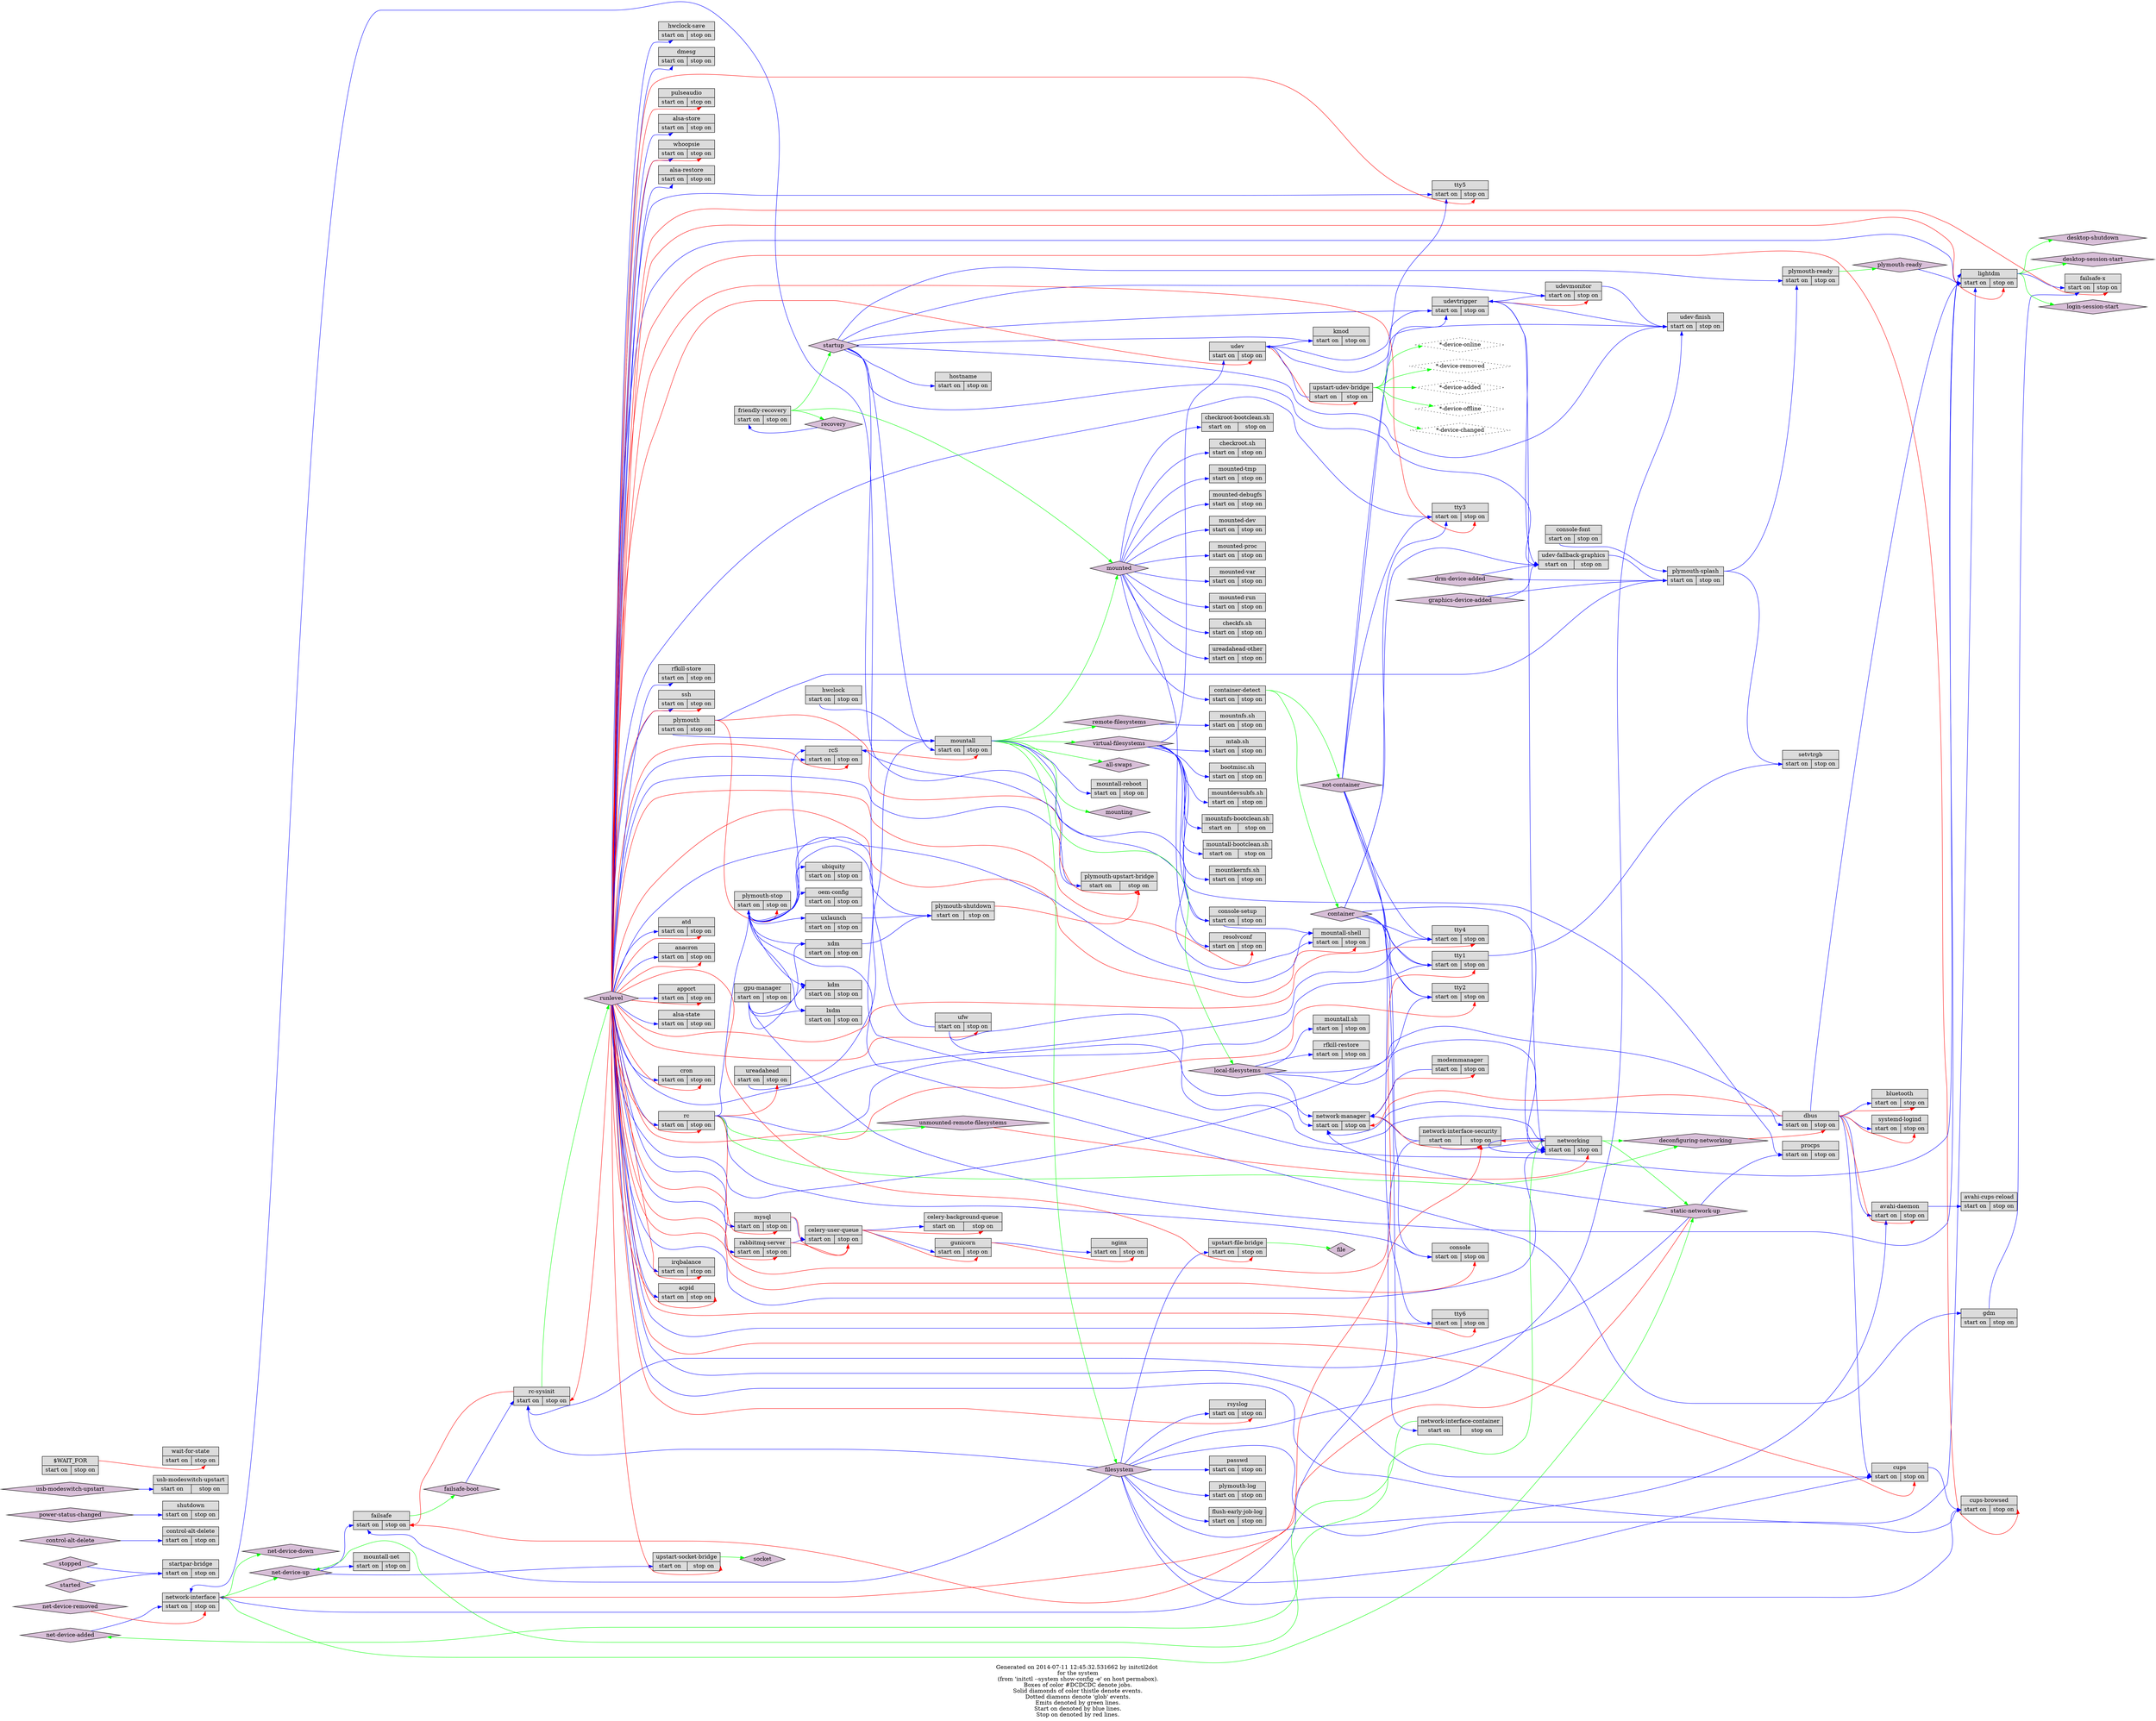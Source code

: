 digraph upstart {
  node [shape="diamond", fontcolor="black", fillcolor="thistle", style="filled"];
  rankdir=LR;
  overlap=false;
  bgcolor="white";
  fontcolor="black";
  event_net_device_added [label="net-device-added", shape=diamond, fontcolor="black", fillcolor="thistle", style="filled"];
  event_star_device_online [label="*-device-online", shape=diamond, fontcolor="black", fillcolor="thistle", style="dotted"];
  event_container [label="container", shape=diamond, fontcolor="black", fillcolor="thistle", style="filled"];
  event_net_device_up [label="net-device-up", shape=diamond, fontcolor="black", fillcolor="thistle", style="filled"];
  event_filesystem [label="filesystem", shape=diamond, fontcolor="black", fillcolor="thistle", style="filled"];
  event_recovery [label="recovery", shape=diamond, fontcolor="black", fillcolor="thistle", style="filled"];
  event_star_device_removed [label="*-device-removed", shape=diamond, fontcolor="black", fillcolor="thistle", style="dotted"];
  event_desktop_shutdown [label="desktop-shutdown", shape=diamond, fontcolor="black", fillcolor="thistle", style="filled"];
  event_mounting [label="mounting", shape=diamond, fontcolor="black", fillcolor="thistle", style="filled"];
  event_desktop_session_start [label="desktop-session-start", shape=diamond, fontcolor="black", fillcolor="thistle", style="filled"];
  event_net_device_down [label="net-device-down", shape=diamond, fontcolor="black", fillcolor="thistle", style="filled"];
  event_startup [label="startup", shape=diamond, fontcolor="black", fillcolor="thistle", style="filled"];
  event_all_swaps [label="all-swaps", shape=diamond, fontcolor="black", fillcolor="thistle", style="filled"];
  event_login_session_start [label="login-session-start", shape=diamond, fontcolor="black", fillcolor="thistle", style="filled"];
  event_graphics_device_added [label="graphics-device-added", shape=diamond, fontcolor="black", fillcolor="thistle", style="filled"];
  event_virtual_filesystems [label="virtual-filesystems", shape=diamond, fontcolor="black", fillcolor="thistle", style="filled"];
  event_plymouth_ready [label="plymouth-ready", shape=diamond, fontcolor="black", fillcolor="thistle", style="filled"];
  event_socket [label="socket", shape=diamond, fontcolor="black", fillcolor="thistle", style="filled"];
  event_drm_device_added [label="drm-device-added", shape=diamond, fontcolor="black", fillcolor="thistle", style="filled"];
  event_not_container [label="not-container", shape=diamond, fontcolor="black", fillcolor="thistle", style="filled"];
  event_net_device_removed [label="net-device-removed", shape=diamond, fontcolor="black", fillcolor="thistle", style="filled"];
  event_static_network_up [label="static-network-up", shape=diamond, fontcolor="black", fillcolor="thistle", style="filled"];
  event_star_device_added [label="*-device-added", shape=diamond, fontcolor="black", fillcolor="thistle", style="dotted"];
  event_unmounted_remote_filesystems [label="unmounted-remote-filesystems", shape=diamond, fontcolor="black", fillcolor="thistle", style="filled"];
  event_deconfiguring_networking [label="deconfiguring-networking", shape=diamond, fontcolor="black", fillcolor="thistle", style="filled"];
  event_stopped [label="stopped", shape=diamond, fontcolor="black", fillcolor="thistle", style="filled"];
  event_runlevel [label="runlevel", shape=diamond, fontcolor="black", fillcolor="thistle", style="filled"];
  event_control_alt_delete [label="control-alt-delete", shape=diamond, fontcolor="black", fillcolor="thistle", style="filled"];
  event_file [label="file", shape=diamond, fontcolor="black", fillcolor="thistle", style="filled"];
  event_local_filesystems [label="local-filesystems", shape=diamond, fontcolor="black", fillcolor="thistle", style="filled"];
  event_failsafe_boot [label="failsafe-boot", shape=diamond, fontcolor="black", fillcolor="thistle", style="filled"];
  event_power_status_changed [label="power-status-changed", shape=diamond, fontcolor="black", fillcolor="thistle", style="filled"];
  event_star_device_offline [label="*-device-offline", shape=diamond, fontcolor="black", fillcolor="thistle", style="dotted"];
  event_started [label="started", shape=diamond, fontcolor="black", fillcolor="thistle", style="filled"];
  event_remote_filesystems [label="remote-filesystems", shape=diamond, fontcolor="black", fillcolor="thistle", style="filled"];
  event_mounted [label="mounted", shape=diamond, fontcolor="black", fillcolor="thistle", style="filled"];
  event_star_device_changed [label="*-device-changed", shape=diamond, fontcolor="black", fillcolor="thistle", style="dotted"];
  event_usb_modeswitch_upstart [label="usb-modeswitch-upstart", shape=diamond, fontcolor="black", fillcolor="thistle", style="filled"];
  job_cron [shape="record", label="<job> cron | { <start> start on | <stop> stop on }", fontcolor="black", style="filled",  fillcolor="#DCDCDC"];
  job_mtabdotsh [shape="record", label="<job> mtab.sh | { <start> start on | <stop> stop on }", fontcolor="black", style="filled",  fillcolor="#DCDCDC"];
  job_tty3 [shape="record", label="<job> tty3 | { <start> start on | <stop> stop on }", fontcolor="black", style="filled",  fillcolor="#DCDCDC"];
  job_mounted_debugfs [shape="record", label="<job> mounted-debugfs | { <start> start on | <stop> stop on }", fontcolor="black", style="filled",  fillcolor="#DCDCDC"];
  job_mounted_dev [shape="record", label="<job> mounted-dev | { <start> start on | <stop> stop on }", fontcolor="black", style="filled",  fillcolor="#DCDCDC"];
  job_irqbalance [shape="record", label="<job> irqbalance | { <start> start on | <stop> stop on }", fontcolor="black", style="filled",  fillcolor="#DCDCDC"];
  job_network_interface_security [shape="record", label="<job> network-interface-security | { <start> start on | <stop> stop on }", fontcolor="black", style="filled",  fillcolor="#DCDCDC"];
  job_plymouth_shutdown [shape="record", label="<job> plymouth-shutdown | { <start> start on | <stop> stop on }", fontcolor="black", style="filled",  fillcolor="#DCDCDC"];
  job_xdm [shape="record", label="<job> xdm | { <start> start on | <stop> stop on }", fontcolor="black", style="filled",  fillcolor="#DCDCDC"];
  job_uxlaunch [shape="record", label="<job> uxlaunch | { <start> start on | <stop> stop on }", fontcolor="black", style="filled",  fillcolor="#DCDCDC"];
  job_tty6 [shape="record", label="<job> tty6 | { <start> start on | <stop> stop on }", fontcolor="black", style="filled",  fillcolor="#DCDCDC"];
  job_network_interface_container [shape="record", label="<job> network-interface-container | { <start> start on | <stop> stop on }", fontcolor="black", style="filled",  fillcolor="#DCDCDC"];
  job_mountnfsdotsh [shape="record", label="<job> mountnfs.sh | { <start> start on | <stop> stop on }", fontcolor="black", style="filled",  fillcolor="#DCDCDC"];
  job_acpid [shape="record", label="<job> acpid | { <start> start on | <stop> stop on }", fontcolor="black", style="filled",  fillcolor="#DCDCDC"];
  job_shutdown [shape="record", label="<job> shutdown | { <start> start on | <stop> stop on }", fontcolor="black", style="filled",  fillcolor="#DCDCDC"];
  job_hwclock [shape="record", label="<job> hwclock | { <start> start on | <stop> stop on }", fontcolor="black", style="filled",  fillcolor="#DCDCDC"];
  job_hwclock_save [shape="record", label="<job> hwclock-save | { <start> start on | <stop> stop on }", fontcolor="black", style="filled",  fillcolor="#DCDCDC"];
  job_mountall_reboot [shape="record", label="<job> mountall-reboot | { <start> start on | <stop> stop on }", fontcolor="black", style="filled",  fillcolor="#DCDCDC"];
  job_dmesg [shape="record", label="<job> dmesg | { <start> start on | <stop> stop on }", fontcolor="black", style="filled",  fillcolor="#DCDCDC"];
  job_friendly_recovery [shape="record", label="<job> friendly-recovery | { <start> start on | <stop> stop on }", fontcolor="black", style="filled",  fillcolor="#DCDCDC"];
  job_udevtrigger [shape="record", label="<job> udevtrigger | { <start> start on | <stop> stop on }", fontcolor="black", style="filled",  fillcolor="#DCDCDC"];
  job_avahi_daemon [shape="record", label="<job> avahi-daemon | { <start> start on | <stop> stop on }", fontcolor="black", style="filled",  fillcolor="#DCDCDC"];
  job_procps [shape="record", label="<job> procps | { <start> start on | <stop> stop on }", fontcolor="black", style="filled",  fillcolor="#DCDCDC"];
  job_upstart_file_bridge [shape="record", label="<job> upstart-file-bridge | { <start> start on | <stop> stop on }", fontcolor="black", style="filled",  fillcolor="#DCDCDC"];
  job_mounted_proc [shape="record", label="<job> mounted-proc | { <start> start on | <stop> stop on }", fontcolor="black", style="filled",  fillcolor="#DCDCDC"];
  job_usb_modeswitch_upstart [shape="record", label="<job> usb-modeswitch-upstart | { <start> start on | <stop> stop on }", fontcolor="black", style="filled",  fillcolor="#DCDCDC"];
  job_mounted_var [shape="record", label="<job> mounted-var | { <start> start on | <stop> stop on }", fontcolor="black", style="filled",  fillcolor="#DCDCDC"];
  job_resolvconf [shape="record", label="<job> resolvconf | { <start> start on | <stop> stop on }", fontcolor="black", style="filled",  fillcolor="#DCDCDC"];
  job_systemd_logind [shape="record", label="<job> systemd-logind | { <start> start on | <stop> stop on }", fontcolor="black", style="filled",  fillcolor="#DCDCDC"];
  job_pulseaudio [shape="record", label="<job> pulseaudio | { <start> start on | <stop> stop on }", fontcolor="black", style="filled",  fillcolor="#DCDCDC"];
  job_celery_background_queue [shape="record", label="<job> celery-background-queue | { <start> start on | <stop> stop on }", fontcolor="black", style="filled",  fillcolor="#DCDCDC"];
  job_ufw [shape="record", label="<job> ufw | { <start> start on | <stop> stop on }", fontcolor="black", style="filled",  fillcolor="#DCDCDC"];
  job_ureadahead [shape="record", label="<job> ureadahead | { <start> start on | <stop> stop on }", fontcolor="black", style="filled",  fillcolor="#DCDCDC"];
  job_flush_early_job_log [shape="record", label="<job> flush-early-job-log | { <start> start on | <stop> stop on }", fontcolor="black", style="filled",  fillcolor="#DCDCDC"];
  job_gunicorn [shape="record", label="<job> gunicorn | { <start> start on | <stop> stop on }", fontcolor="black", style="filled",  fillcolor="#DCDCDC"];
  job_udev [shape="record", label="<job> udev | { <start> start on | <stop> stop on }", fontcolor="black", style="filled",  fillcolor="#DCDCDC"];
  job_mountall_shell [shape="record", label="<job> mountall-shell | { <start> start on | <stop> stop on }", fontcolor="black", style="filled",  fillcolor="#DCDCDC"];
  job_alsa_store [shape="record", label="<job> alsa-store | { <start> start on | <stop> stop on }", fontcolor="black", style="filled",  fillcolor="#DCDCDC"];
  job_failsafe [shape="record", label="<job> failsafe | { <start> start on | <stop> stop on }", fontcolor="black", style="filled",  fillcolor="#DCDCDC"];
  job_rabbitmq_server [shape="record", label="<job> rabbitmq-server | { <start> start on | <stop> stop on }", fontcolor="black", style="filled",  fillcolor="#DCDCDC"];
  job_plymouth_ready [shape="record", label="<job> plymouth-ready | { <start> start on | <stop> stop on }", fontcolor="black", style="filled",  fillcolor="#DCDCDC"];
  job_upstart_udev_bridge [shape="record", label="<job> upstart-udev-bridge | { <start> start on | <stop> stop on }", fontcolor="black", style="filled",  fillcolor="#DCDCDC"];
  job_whoopsie [shape="record", label="<job> whoopsie | { <start> start on | <stop> stop on }", fontcolor="black", style="filled",  fillcolor="#DCDCDC"];
  job_bootmiscdotsh [shape="record", label="<job> bootmisc.sh | { <start> start on | <stop> stop on }", fontcolor="black", style="filled",  fillcolor="#DCDCDC"];
  job_mountall_net [shape="record", label="<job> mountall-net | { <start> start on | <stop> stop on }", fontcolor="black", style="filled",  fillcolor="#DCDCDC"];
  job_rfkill_restore [shape="record", label="<job> rfkill-restore | { <start> start on | <stop> stop on }", fontcolor="black", style="filled",  fillcolor="#DCDCDC"];
  job_container_detect [shape="record", label="<job> container-detect | { <start> start on | <stop> stop on }", fontcolor="black", style="filled",  fillcolor="#DCDCDC"];
  job_passwd [shape="record", label="<job> passwd | { <start> start on | <stop> stop on }", fontcolor="black", style="filled",  fillcolor="#DCDCDC"];
  job_tty2 [shape="record", label="<job> tty2 | { <start> start on | <stop> stop on }", fontcolor="black", style="filled",  fillcolor="#DCDCDC"];
  job_mounted_run [shape="record", label="<job> mounted-run | { <start> start on | <stop> stop on }", fontcolor="black", style="filled",  fillcolor="#DCDCDC"];
  job_rcS [shape="record", label="<job> rcS | { <start> start on | <stop> stop on }", fontcolor="black", style="filled",  fillcolor="#DCDCDC"];
  job_bluetooth [shape="record", label="<job> bluetooth | { <start> start on | <stop> stop on }", fontcolor="black", style="filled",  fillcolor="#DCDCDC"];
  job_mountdevsubfsdotsh [shape="record", label="<job> mountdevsubfs.sh | { <start> start on | <stop> stop on }", fontcolor="black", style="filled",  fillcolor="#DCDCDC"];
  job_alsa_restore [shape="record", label="<job> alsa-restore | { <start> start on | <stop> stop on }", fontcolor="black", style="filled",  fillcolor="#DCDCDC"];
  job_plymouth [shape="record", label="<job> plymouth | { <start> start on | <stop> stop on }", fontcolor="black", style="filled",  fillcolor="#DCDCDC"];
  job_rfkill_store [shape="record", label="<job> rfkill-store | { <start> start on | <stop> stop on }", fontcolor="black", style="filled",  fillcolor="#DCDCDC"];
  job_network_manager [shape="record", label="<job> network-manager | { <start> start on | <stop> stop on }", fontcolor="black", style="filled",  fillcolor="#DCDCDC"];
  job_console [shape="record", label="<job> console | { <start> start on | <stop> stop on }", fontcolor="black", style="filled",  fillcolor="#DCDCDC"];
  job_plymouth_upstart_bridge [shape="record", label="<job> plymouth-upstart-bridge | { <start> start on | <stop> stop on }", fontcolor="black", style="filled",  fillcolor="#DCDCDC"];
  job_startpar_bridge [shape="record", label="<job> startpar-bridge | { <start> start on | <stop> stop on }", fontcolor="black", style="filled",  fillcolor="#DCDCDC"];
  job_console_setup [shape="record", label="<job> console-setup | { <start> start on | <stop> stop on }", fontcolor="black", style="filled",  fillcolor="#DCDCDC"];
  job_modemmanager [shape="record", label="<job> modemmanager | { <start> start on | <stop> stop on }", fontcolor="black", style="filled",  fillcolor="#DCDCDC"];
  job_network_interface [shape="record", label="<job> network-interface | { <start> start on | <stop> stop on }", fontcolor="black", style="filled",  fillcolor="#DCDCDC"];
  job_setvtrgb [shape="record", label="<job> setvtrgb | { <start> start on | <stop> stop on }", fontcolor="black", style="filled",  fillcolor="#DCDCDC"];
  job_checkfsdotsh [shape="record", label="<job> checkfs.sh | { <start> start on | <stop> stop on }", fontcolor="black", style="filled",  fillcolor="#DCDCDC"];
  job_mountalldotsh [shape="record", label="<job> mountall.sh | { <start> start on | <stop> stop on }", fontcolor="black", style="filled",  fillcolor="#DCDCDC"];
  job_rc_sysinit [shape="record", label="<job> rc-sysinit | { <start> start on | <stop> stop on }", fontcolor="black", style="filled",  fillcolor="#DCDCDC"];
  job_hostname [shape="record", label="<job> hostname | { <start> start on | <stop> stop on }", fontcolor="black", style="filled",  fillcolor="#DCDCDC"];
  job_mountnfs_bootcleandotsh [shape="record", label="<job> mountnfs-bootclean.sh | { <start> start on | <stop> stop on }", fontcolor="black", style="filled",  fillcolor="#DCDCDC"];
  job_udevmonitor [shape="record", label="<job> udevmonitor | { <start> start on | <stop> stop on }", fontcolor="black", style="filled",  fillcolor="#DCDCDC"];
  job_udev_finish [shape="record", label="<job> udev-finish | { <start> start on | <stop> stop on }", fontcolor="black", style="filled",  fillcolor="#DCDCDC"];
  job_kmod [shape="record", label="<job> kmod | { <start> start on | <stop> stop on }", fontcolor="black", style="filled",  fillcolor="#DCDCDC"];
  job_failsafe_x [shape="record", label="<job> failsafe-x | { <start> start on | <stop> stop on }", fontcolor="black", style="filled",  fillcolor="#DCDCDC"];
  job_gdm [shape="record", label="<job> gdm | { <start> start on | <stop> stop on }", fontcolor="black", style="filled",  fillcolor="#DCDCDC"];
  job_lightdm [shape="record", label="<job> lightdm | { <start> start on | <stop> stop on }", fontcolor="black", style="filled",  fillcolor="#DCDCDC"];
  job_avahi_cups_reload [shape="record", label="<job> avahi-cups-reload | { <start> start on | <stop> stop on }", fontcolor="black", style="filled",  fillcolor="#DCDCDC"];
  job_ureadahead_other [shape="record", label="<job> ureadahead-other | { <start> start on | <stop> stop on }", fontcolor="black", style="filled",  fillcolor="#DCDCDC"];
  job_checkroot_bootcleandotsh [shape="record", label="<job> checkroot-bootclean.sh | { <start> start on | <stop> stop on }", fontcolor="black", style="filled",  fillcolor="#DCDCDC"];
  job_rsyslog [shape="record", label="<job> rsyslog | { <start> start on | <stop> stop on }", fontcolor="black", style="filled",  fillcolor="#DCDCDC"];
  job_dbus [shape="record", label="<job> dbus | { <start> start on | <stop> stop on }", fontcolor="black", style="filled",  fillcolor="#DCDCDC"];
  job_networking [shape="record", label="<job> networking | { <start> start on | <stop> stop on }", fontcolor="black", style="filled",  fillcolor="#DCDCDC"];
  job_ssh [shape="record", label="<job> ssh | { <start> start on | <stop> stop on }", fontcolor="black", style="filled",  fillcolor="#DCDCDC"];
  job_tty5 [shape="record", label="<job> tty5 | { <start> start on | <stop> stop on }", fontcolor="black", style="filled",  fillcolor="#DCDCDC"];
  job_cups [shape="record", label="<job> cups | { <start> start on | <stop> stop on }", fontcolor="black", style="filled",  fillcolor="#DCDCDC"];
  job_atd [shape="record", label="<job> atd | { <start> start on | <stop> stop on }", fontcolor="black", style="filled",  fillcolor="#DCDCDC"];
  job_checkrootdotsh [shape="record", label="<job> checkroot.sh | { <start> start on | <stop> stop on }", fontcolor="black", style="filled",  fillcolor="#DCDCDC"];
  job_anacron [shape="record", label="<job> anacron | { <start> start on | <stop> stop on }", fontcolor="black", style="filled",  fillcolor="#DCDCDC"];
  job_mysql [shape="record", label="<job> mysql | { <start> start on | <stop> stop on }", fontcolor="black", style="filled",  fillcolor="#DCDCDC"];
  job_upstart_socket_bridge [shape="record", label="<job> upstart-socket-bridge | { <start> start on | <stop> stop on }", fontcolor="black", style="filled",  fillcolor="#DCDCDC"];
  job_console_font [shape="record", label="<job> console-font | { <start> start on | <stop> stop on }", fontcolor="black", style="filled",  fillcolor="#DCDCDC"];
  job_udev_fallback_graphics [shape="record", label="<job> udev-fallback-graphics | { <start> start on | <stop> stop on }", fontcolor="black", style="filled",  fillcolor="#DCDCDC"];
  job_gpu_manager [shape="record", label="<job> gpu-manager | { <start> start on | <stop> stop on }", fontcolor="black", style="filled",  fillcolor="#DCDCDC"];
  job_xdm [shape="record", label="<job> xdm | { <start> start on | <stop> stop on }", fontcolor="black", style="filled",  fillcolor="#DCDCDC"];
  job_lxdm [shape="record", label="<job> lxdm | { <start> start on | <stop> stop on }", fontcolor="black", style="filled",  fillcolor="#DCDCDC"];
  job_kdm [shape="record", label="<job> kdm | { <start> start on | <stop> stop on }", fontcolor="black", style="filled",  fillcolor="#DCDCDC"];
  job_mountall_bootcleandotsh [shape="record", label="<job> mountall-bootclean.sh | { <start> start on | <stop> stop on }", fontcolor="black", style="filled",  fillcolor="#DCDCDC"];
  job_tty4 [shape="record", label="<job> tty4 | { <start> start on | <stop> stop on }", fontcolor="black", style="filled",  fillcolor="#DCDCDC"];
  job_rc [shape="record", label="<job> rc | { <start> start on | <stop> stop on }", fontcolor="black", style="filled",  fillcolor="#DCDCDC"];
  job_plymouth_splash [shape="record", label="<job> plymouth-splash | { <start> start on | <stop> stop on }", fontcolor="black", style="filled",  fillcolor="#DCDCDC"];
  job_nginx [shape="record", label="<job> nginx | { <start> start on | <stop> stop on }", fontcolor="black", style="filled",  fillcolor="#DCDCDC"];
  job_mountkernfsdotsh [shape="record", label="<job> mountkernfs.sh | { <start> start on | <stop> stop on }", fontcolor="black", style="filled",  fillcolor="#DCDCDC"];
  job_apport [shape="record", label="<job> apport | { <start> start on | <stop> stop on }", fontcolor="black", style="filled",  fillcolor="#DCDCDC"];
  job_tty1 [shape="record", label="<job> tty1 | { <start> start on | <stop> stop on }", fontcolor="black", style="filled",  fillcolor="#DCDCDC"];
  job_plymouth_stop [shape="record", label="<job> plymouth-stop | { <start> start on | <stop> stop on }", fontcolor="black", style="filled",  fillcolor="#DCDCDC"];
  job_gdm [shape="record", label="<job> gdm | { <start> start on | <stop> stop on }", fontcolor="black", style="filled",  fillcolor="#DCDCDC"];
  job_uxlaunch [shape="record", label="<job> uxlaunch | { <start> start on | <stop> stop on }", fontcolor="black", style="filled",  fillcolor="#DCDCDC"];
  job_lxdm [shape="record", label="<job> lxdm | { <start> start on | <stop> stop on }", fontcolor="black", style="filled",  fillcolor="#DCDCDC"];
  job_kdm [shape="record", label="<job> kdm | { <start> start on | <stop> stop on }", fontcolor="black", style="filled",  fillcolor="#DCDCDC"];
  job_ubiquity [shape="record", label="<job> ubiquity | { <start> start on | <stop> stop on }", fontcolor="black", style="filled",  fillcolor="#DCDCDC"];
  job_oem_config [shape="record", label="<job> oem-config | { <start> start on | <stop> stop on }", fontcolor="black", style="filled",  fillcolor="#DCDCDC"];
  job_xdm [shape="record", label="<job> xdm | { <start> start on | <stop> stop on }", fontcolor="black", style="filled",  fillcolor="#DCDCDC"];
  job_control_alt_delete [shape="record", label="<job> control-alt-delete | { <start> start on | <stop> stop on }", fontcolor="black", style="filled",  fillcolor="#DCDCDC"];
  job_alsa_state [shape="record", label="<job> alsa-state | { <start> start on | <stop> stop on }", fontcolor="black", style="filled",  fillcolor="#DCDCDC"];
  job_plymouth_log [shape="record", label="<job> plymouth-log | { <start> start on | <stop> stop on }", fontcolor="black", style="filled",  fillcolor="#DCDCDC"];
  job_celery_user_queue [shape="record", label="<job> celery-user-queue | { <start> start on | <stop> stop on }", fontcolor="black", style="filled",  fillcolor="#DCDCDC"];
  job_mounted_tmp [shape="record", label="<job> mounted-tmp | { <start> start on | <stop> stop on }", fontcolor="black", style="filled",  fillcolor="#DCDCDC"];
  job_wait_for_state [shape="record", label="<job> wait-for-state | { <start> start on | <stop> stop on }", fontcolor="black", style="filled",  fillcolor="#DCDCDC"];
  job_dollar_WAIT_FOR [shape="record", label="<job> $WAIT_FOR | { <start> start on | <stop> stop on }", fontcolor="black", style="filled",  fillcolor="#DCDCDC"];
  job_cups_browsed [shape="record", label="<job> cups-browsed | { <start> start on | <stop> stop on }", fontcolor="black", style="filled",  fillcolor="#DCDCDC"];
  job_mountall [shape="record", label="<job> mountall | { <start> start on | <stop> stop on }", fontcolor="black", style="filled",  fillcolor="#DCDCDC"];
  event_runlevel -> job_cron:start [color="blue"];
  event_runlevel -> job_cron:stop [color="red"];
  event_virtual_filesystems -> job_mtabdotsh:start [color="blue"];
  event_runlevel -> job_tty3:start [color="blue"];
  event_not_container -> job_tty3:start [color="blue"];
  event_container -> job_tty3:start [color="blue"];
  event_runlevel -> job_tty3:stop [color="red"];
  event_mounted -> job_mounted_debugfs:start [color="blue"];
  event_mounted -> job_mounted_dev:start [color="blue"];
  event_runlevel -> job_irqbalance:start [color="blue"];
  event_runlevel -> job_irqbalance:stop [color="red"];
  job_network_interface_security:start -> job_network_interface:job [color="blue"];
  job_network_interface_security:start -> job_network_manager:job [color="blue"];
  job_network_interface_security:start -> job_networking:job [color="blue"];
  job_network_interface:job -> job_network_interface_security:stop [color="red"];
  job_network_manager:job -> job_network_interface_security:stop [color="red"];
  job_networking:job -> job_network_interface_security:stop [color="red"];
  job_xdm:job -> job_plymouth_shutdown:start [color="blue"];
  job_uxlaunch:job -> job_plymouth_shutdown:start [color="blue"];
  event_runlevel -> job_plymouth_shutdown:start [color="blue"];
  event_runlevel -> job_tty6:start [color="blue"];
  event_not_container -> job_tty6:start [color="blue"];
  event_runlevel -> job_tty6:stop [color="red"];
  event_container -> job_network_interface_container:start [color="blue"];
  job_network_interface_container:job -> event_net_device_added [color="green"];
  event_remote_filesystems -> job_mountnfsdotsh:start [color="blue"];
  event_runlevel -> job_acpid:start [color="blue"];
  event_runlevel -> job_acpid:stop [color="red"];
  event_power_status_changed -> job_shutdown:start [color="blue"];
  job_hwclock:start -> job_mountall:job [color="blue"];
  event_runlevel -> job_hwclock_save:start [color="blue"];
  job_mountall:job -> job_mountall_reboot:start [color="blue"];
  event_runlevel -> job_dmesg:start [color="blue"];
  event_recovery -> job_friendly_recovery:start [color="blue"];
  job_friendly_recovery:job -> event_mounted [color="green"];
  job_friendly_recovery:job -> event_startup [color="green"];
  job_friendly_recovery:job -> event_recovery [color="green"];
  job_udev:job -> job_udevtrigger:start [color="blue"];
  event_not_container -> job_udevtrigger:start [color="blue"];
  event_startup -> job_udevtrigger:start [color="blue"];
  job_dbus:job -> job_avahi_daemon:start [color="blue"];
  event_filesystem -> job_avahi_daemon:start [color="blue"];
  job_dbus:job -> job_avahi_daemon:stop [color="red"];
  event_virtual_filesystems -> job_procps:start [color="blue"];
  event_static_network_up -> job_procps:start [color="blue"];
  event_filesystem -> job_upstart_file_bridge:start [color="blue"];
  event_runlevel -> job_upstart_file_bridge:stop [color="red"];
  job_upstart_file_bridge:job -> event_file [color="green"];
  event_mounted -> job_mounted_proc:start [color="blue"];
  event_usb_modeswitch_upstart -> job_usb_modeswitch_upstart:start [color="blue"];
  event_mounted -> job_mounted_var:start [color="blue"];
  event_mounted -> job_resolvconf:start [color="blue"];
  event_runlevel -> job_resolvconf:stop [color="red"];
  job_dbus:job -> job_systemd_logind:start [color="blue"];
  job_dbus:job -> job_systemd_logind:stop [color="red"];
  event_runlevel -> job_pulseaudio:stop [color="red"];
  job_celery_user_queue:job -> job_celery_background_queue:start [color="blue"];
  job_celery_user_queue:job -> job_celery_background_queue:stop [color="red"];
  job_ufw:start -> job_network_interface:job [color="blue"];
  job_ufw:start -> job_network_manager:job [color="blue"];
  job_ufw:start -> job_networking:job [color="blue"];
  event_runlevel -> job_ufw:stop [color="red"];
  job_ureadahead:start -> job_mountall:job [color="blue"];
  job_rc:job -> job_ureadahead:stop [color="red"];
  event_filesystem -> job_flush_early_job_log:start [color="blue"];
  job_celery_user_queue:job -> job_gunicorn:start [color="blue"];
  job_celery_user_queue:job -> job_gunicorn:stop [color="red"];
  event_virtual_filesystems -> job_udev:start [color="blue"];
  event_runlevel -> job_udev:stop [color="red"];
  job_mountall:job -> job_mountall_shell:start [color="blue"];
  event_runlevel -> job_mountall_shell:stop [color="red"];
  event_runlevel -> job_alsa_store:start [color="blue"];
  event_net_device_up -> job_failsafe:start [color="blue"];
  event_filesystem -> job_failsafe:start [color="blue"];
  job_rc_sysinit:job -> job_failsafe:stop [color="red"];
  event_static_network_up -> job_failsafe:stop [color="red"];
  job_failsafe:job -> event_failsafe_boot [color="green"];
  event_runlevel -> job_rabbitmq_server:start [color="blue"];
  event_runlevel -> job_rabbitmq_server:stop [color="red"];
  job_plymouth_splash:job -> job_plymouth_ready:start [color="blue"];
  event_startup -> job_plymouth_ready:start [color="blue"];
  job_plymouth_ready:job -> event_plymouth_ready [color="green"];
  job_upstart_udev_bridge:start -> job_udev:job [color="blue"];
  job_udev:job -> job_upstart_udev_bridge:stop [color="red"];
  job_upstart_udev_bridge:job -> event_star_device_removed [color="green"];
  job_upstart_udev_bridge:job -> event_star_device_offline [color="green"];
  job_upstart_udev_bridge:job -> event_star_device_changed [color="green"];
  job_upstart_udev_bridge:job -> event_star_device_added [color="green"];
  job_upstart_udev_bridge:job -> event_star_device_online [color="green"];
  event_runlevel -> job_whoopsie:start [color="blue"];
  event_runlevel -> job_whoopsie:stop [color="red"];
  event_virtual_filesystems -> job_bootmiscdotsh:start [color="blue"];
  event_net_device_up -> job_mountall_net:start [color="blue"];
  event_local_filesystems -> job_rfkill_restore:start [color="blue"];
  event_mounted -> job_container_detect:start [color="blue"];
  job_container_detect:job -> event_not_container [color="green"];
  job_container_detect:job -> event_container [color="green"];
  event_filesystem -> job_passwd:start [color="blue"];
  event_runlevel -> job_tty2:start [color="blue"];
  event_not_container -> job_tty2:start [color="blue"];
  event_container -> job_tty2:start [color="blue"];
  event_runlevel -> job_tty2:stop [color="red"];
  event_mounted -> job_mounted_run:start [color="blue"];
  event_runlevel -> job_rcS:start [color="blue"];
  event_runlevel -> job_rcS:stop [color="red"];
  job_dbus:job -> job_bluetooth:start [color="blue"];
  job_dbus:job -> job_bluetooth:stop [color="red"];
  event_virtual_filesystems -> job_mountdevsubfsdotsh:start [color="blue"];
  event_runlevel -> job_alsa_restore:start [color="blue"];
  job_plymouth:start -> job_mountall:job [color="blue"];
  event_runlevel -> job_rfkill_store:start [color="blue"];
  job_dbus:job -> job_network_manager:start [color="blue"];
  event_local_filesystems -> job_network_manager:start [color="blue"];
  event_static_network_up -> job_network_manager:start [color="blue"];
  job_dbus:job -> job_network_manager:stop [color="red"];
  job_rc:job -> job_console:start [color="blue"];
  event_container -> job_console:start [color="blue"];
  event_runlevel -> job_console:stop [color="red"];
  event_runlevel -> job_plymouth_upstart_bridge:start [color="blue"];
  event_startup -> job_plymouth_upstart_bridge:start [color="blue"];
  job_plymouth_shutdown:job -> job_plymouth_upstart_bridge:stop [color="red"];
  job_plymouth:job -> job_plymouth_upstart_bridge:stop [color="red"];
  event_stopped -> job_startpar_bridge:start [color="blue"];
  event_started -> job_startpar_bridge:start [color="blue"];
  job_console_setup:start -> job_rcS:job [color="blue"];
  job_console_setup:start -> job_mountall_shell:job [color="blue"];
  event_virtual_filesystems -> job_console_setup:start [color="blue"];
  job_modemmanager:start -> job_network_manager:job [color="blue"];
  job_network_manager:job -> job_modemmanager:stop [color="red"];
  event_net_device_added -> job_network_interface:start [color="blue"];
  event_net_device_removed -> job_network_interface:stop [color="red"];
  job_network_interface:job -> event_net_device_up [color="green"];
  job_network_interface:job -> event_net_device_down [color="green"];
  job_network_interface:job -> event_static_network_up [color="green"];
  job_plymouth_splash:job -> job_setvtrgb:start [color="blue"];
  job_tty1:job -> job_setvtrgb:start [color="blue"];
  event_mounted -> job_checkfsdotsh:start [color="blue"];
  event_local_filesystems -> job_mountalldotsh:start [color="blue"];
  event_filesystem -> job_rc_sysinit:start [color="blue"];
  event_failsafe_boot -> job_rc_sysinit:start [color="blue"];
  event_static_network_up -> job_rc_sysinit:start [color="blue"];
  event_runlevel -> job_rc_sysinit:stop [color="red"];
  job_rc_sysinit:job -> event_runlevel [color="green"];
  event_startup -> job_hostname:start [color="blue"];
  event_virtual_filesystems -> job_mountnfs_bootcleandotsh:start [color="blue"];
  job_udevmonitor:start -> job_udevtrigger:job [color="blue"];
  event_startup -> job_udevmonitor:start [color="blue"];
  job_udevtrigger:job -> job_udevmonitor:stop [color="red"];
  job_udevtrigger:job -> job_udev_finish:start [color="blue"];
  job_udev:job -> job_udev_finish:start [color="blue"];
  job_udevmonitor:job -> job_udev_finish:start [color="blue"];
  event_filesystem -> job_udev_finish:start [color="blue"];
  event_startup -> job_udev_finish:start [color="blue"];
  job_udev:job -> job_kmod:start [color="blue"];
  event_startup -> job_kmod:start [color="blue"];
  job_lightdm:job -> job_failsafe_x:start [color="blue"];
  job_gdm:job -> job_failsafe_x:start [color="blue"];
  event_runlevel -> job_failsafe_x:stop [color="red"];
  job_dbus:job -> job_lightdm:start [color="blue"];
  event_filesystem -> job_lightdm:start [color="blue"];
  event_runlevel -> job_lightdm:start [color="blue"];
  event_plymouth_ready -> job_lightdm:start [color="blue"];
  event_runlevel -> job_lightdm:stop [color="red"];
  job_lightdm:job -> event_login_session_start [color="green"];
  job_lightdm:job -> event_desktop_session_start [color="green"];
  job_lightdm:job -> event_desktop_shutdown [color="green"];
  job_avahi_daemon:job -> job_avahi_cups_reload:start [color="blue"];
  event_mounted -> job_ureadahead_other:start [color="blue"];
  event_mounted -> job_checkroot_bootcleandotsh:start [color="blue"];
  event_filesystem -> job_rsyslog:start [color="blue"];
  event_runlevel -> job_rsyslog:stop [color="red"];
  event_local_filesystems -> job_dbus:start [color="blue"];
  event_deconfiguring_networking -> job_dbus:stop [color="red"];
  job_udevtrigger:job -> job_networking:start [color="blue"];
  job_networking:job -> job_networking:start [color="blue"];
  event_local_filesystems -> job_networking:start [color="blue"];
  event_runlevel -> job_networking:start [color="blue"];
  event_container -> job_networking:start [color="blue"];
  event_unmounted_remote_filesystems -> job_networking:stop [color="red"];
  job_networking:job -> event_net_device_up [color="green"];
  job_networking:job -> event_deconfiguring_networking [color="green"];
  job_networking:job -> event_static_network_up [color="green"];
  event_runlevel -> job_ssh:start [color="blue"];
  event_runlevel -> job_ssh:stop [color="red"];
  event_runlevel -> job_tty5:start [color="blue"];
  event_not_container -> job_tty5:start [color="blue"];
  event_runlevel -> job_tty5:stop [color="red"];
  job_dbus:job -> job_cups:start [color="blue"];
  event_filesystem -> job_cups:start [color="blue"];
  event_runlevel -> job_cups:start [color="blue"];
  event_runlevel -> job_cups:stop [color="red"];
  event_runlevel -> job_atd:start [color="blue"];
  event_runlevel -> job_atd:stop [color="red"];
  event_mounted -> job_checkrootdotsh:start [color="blue"];
  event_runlevel -> job_anacron:start [color="blue"];
  event_runlevel -> job_anacron:stop [color="red"];
  event_runlevel -> job_mysql:start [color="blue"];
  job_rc:job -> job_mysql:stop [color="red"];
  event_net_device_up -> job_upstart_socket_bridge:start [color="blue"];
  event_runlevel -> job_upstart_socket_bridge:stop [color="red"];
  job_upstart_socket_bridge:job -> event_socket [color="green"];
  job_console_font:start -> job_plymouth_splash:job [color="blue"];
  job_udevtrigger:job -> job_udev_fallback_graphics:start [color="blue"];
  event_graphics_device_added -> job_udev_fallback_graphics:start [color="blue"];
  event_drm_device_added -> job_udev_fallback_graphics:start [color="blue"];
  event_startup -> job_udev_fallback_graphics:start [color="blue"];
  event_container -> job_udev_fallback_graphics:start [color="blue"];
  job_gpu_manager:start -> job_lightdm:job [color="blue"];
  job_gpu_manager:start -> job_xdm:job [color="blue"];
  job_gpu_manager:start -> job_lxdm:job [color="blue"];
  job_gpu_manager:start -> job_kdm:job [color="blue"];
  event_virtual_filesystems -> job_mountall_bootcleandotsh:start [color="blue"];
  event_runlevel -> job_tty4:start [color="blue"];
  event_not_container -> job_tty4:start [color="blue"];
  event_container -> job_tty4:start [color="blue"];
  event_runlevel -> job_tty4:stop [color="red"];
  event_runlevel -> job_rc:start [color="blue"];
  event_runlevel -> job_rc:stop [color="red"];
  job_rc:job -> event_deconfiguring_networking [color="green"];
  job_rc:job -> event_unmounted_remote_filesystems [color="green"];
  job_plymouth:job -> job_plymouth_splash:start [color="blue"];
  job_udev_fallback_graphics:job -> job_plymouth_splash:start [color="blue"];
  event_graphics_device_added -> job_plymouth_splash:start [color="blue"];
  event_drm_device_added -> job_plymouth_splash:start [color="blue"];
  job_gunicorn:job -> job_nginx:start [color="blue"];
  job_gunicorn:job -> job_nginx:stop [color="red"];
  event_virtual_filesystems -> job_mountkernfsdotsh:start [color="blue"];
  event_runlevel -> job_apport:start [color="blue"];
  event_runlevel -> job_apport:stop [color="red"];
  job_rc:job -> job_tty1:start [color="blue"];
  event_not_container -> job_tty1:start [color="blue"];
  event_container -> job_tty1:start [color="blue"];
  event_runlevel -> job_tty1:stop [color="red"];
  job_plymouth_stop:start -> job_gdm:job [color="blue"];
  job_plymouth_stop:start -> job_mountall_shell:job [color="blue"];
  job_plymouth_stop:start -> job_uxlaunch:job [color="blue"];
  job_plymouth_stop:start -> job_lxdm:job [color="blue"];
  job_plymouth_stop:start -> job_kdm:job [color="blue"];
  job_plymouth_stop:start -> job_ubiquity:job [color="blue"];
  job_plymouth_stop:start -> job_lightdm:job [color="blue"];
  job_plymouth_stop:start -> job_rcS:job [color="blue"];
  job_rc:job -> job_plymouth_stop:start [color="blue"];
  job_plymouth_stop:start -> job_oem_config:job [color="blue"];
  job_plymouth_stop:start -> job_xdm:job [color="blue"];
  job_plymouth:job -> job_plymouth_stop:stop [color="red"];
  event_control_alt_delete -> job_control_alt_delete:start [color="blue"];
  event_runlevel -> job_alsa_state:start [color="blue"];
  event_filesystem -> job_plymouth_log:start [color="blue"];
  job_mysql:job -> job_celery_user_queue:start [color="blue"];
  job_rabbitmq_server:job -> job_celery_user_queue:start [color="blue"];
  job_mysql:job -> job_celery_user_queue:stop [color="red"];
  job_rabbitmq_server:job -> job_celery_user_queue:stop [color="red"];
  event_mounted -> job_mounted_tmp:start [color="blue"];
  job_dollar_WAIT_FOR:job -> job_wait_for_state:stop [color="red"];
  job_cups:job -> job_cups_browsed:start [color="blue"];
  event_filesystem -> job_cups_browsed:start [color="blue"];
  event_runlevel -> job_cups_browsed:start [color="blue"];
  event_runlevel -> job_cups_browsed:stop [color="red"];
  event_startup -> job_mountall:start [color="blue"];
  job_rcS:job -> job_mountall:stop [color="red"];
  job_mountall:job -> event_mounting [color="green"];
  job_mountall:job -> event_filesystem [color="green"];
  job_mountall:job -> event_local_filesystems [color="green"];
  job_mountall:job -> event_all_swaps [color="green"];
  job_mountall:job -> event_remote_filesystems [color="green"];
  job_mountall:job -> event_virtual_filesystems [color="green"];
  job_mountall:job -> event_mounted [color="green"];
  overlap=false;
  label="Generated on 2014-07-11 12:45:32.531662 by initctl2dot \nfor the system\n(from 'initctl --system show-config -e' on host permabox).\nBoxes of color #DCDCDC denote jobs.\nSolid diamonds of color thistle denote events.\nDotted diamons denote 'glob' events.\nEmits denoted by green lines.\nStart on denoted by blue lines.\nStop on denoted by red lines.\n";
}
